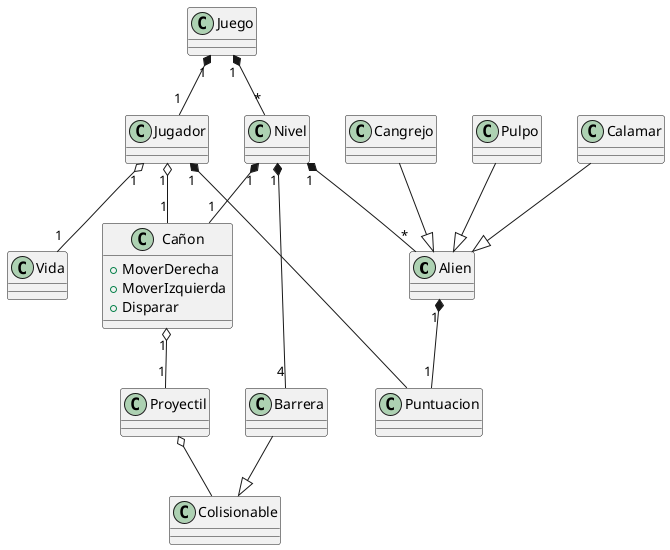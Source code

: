 @startuml space

class Alien
class Pulpo
class Calamar
class Cangrejo 
class Cañon
{
    + MoverDerecha
    + MoverIzquierda
    + Disparar
}
class Barrera
class Vida
class Proyectil
class Juego
class Puntuacion
class Nivel
class Jugador
class Colisionable

Juego "1" *-- "*" Nivel
Nivel "1" *-- "*" Alien
Nivel "1" *-- "1" Cañon
Nivel "1" *-- "4" Barrera

Jugador "1" o-- "1" Cañon
Jugador "1" o-- "1" Vida
Jugador "1" *-- "Puntuacion"

Cañon "1" o-- "1" Proyectil

Juego "1" *-- "1" Jugador

Proyectil o-- Colisionable
Barrera --|> Colisionable

Pulpo --|> Alien
Calamar --|> Alien
Cangrejo --|> Alien
Alien "1" *-- "1" Puntuacion

@enduml